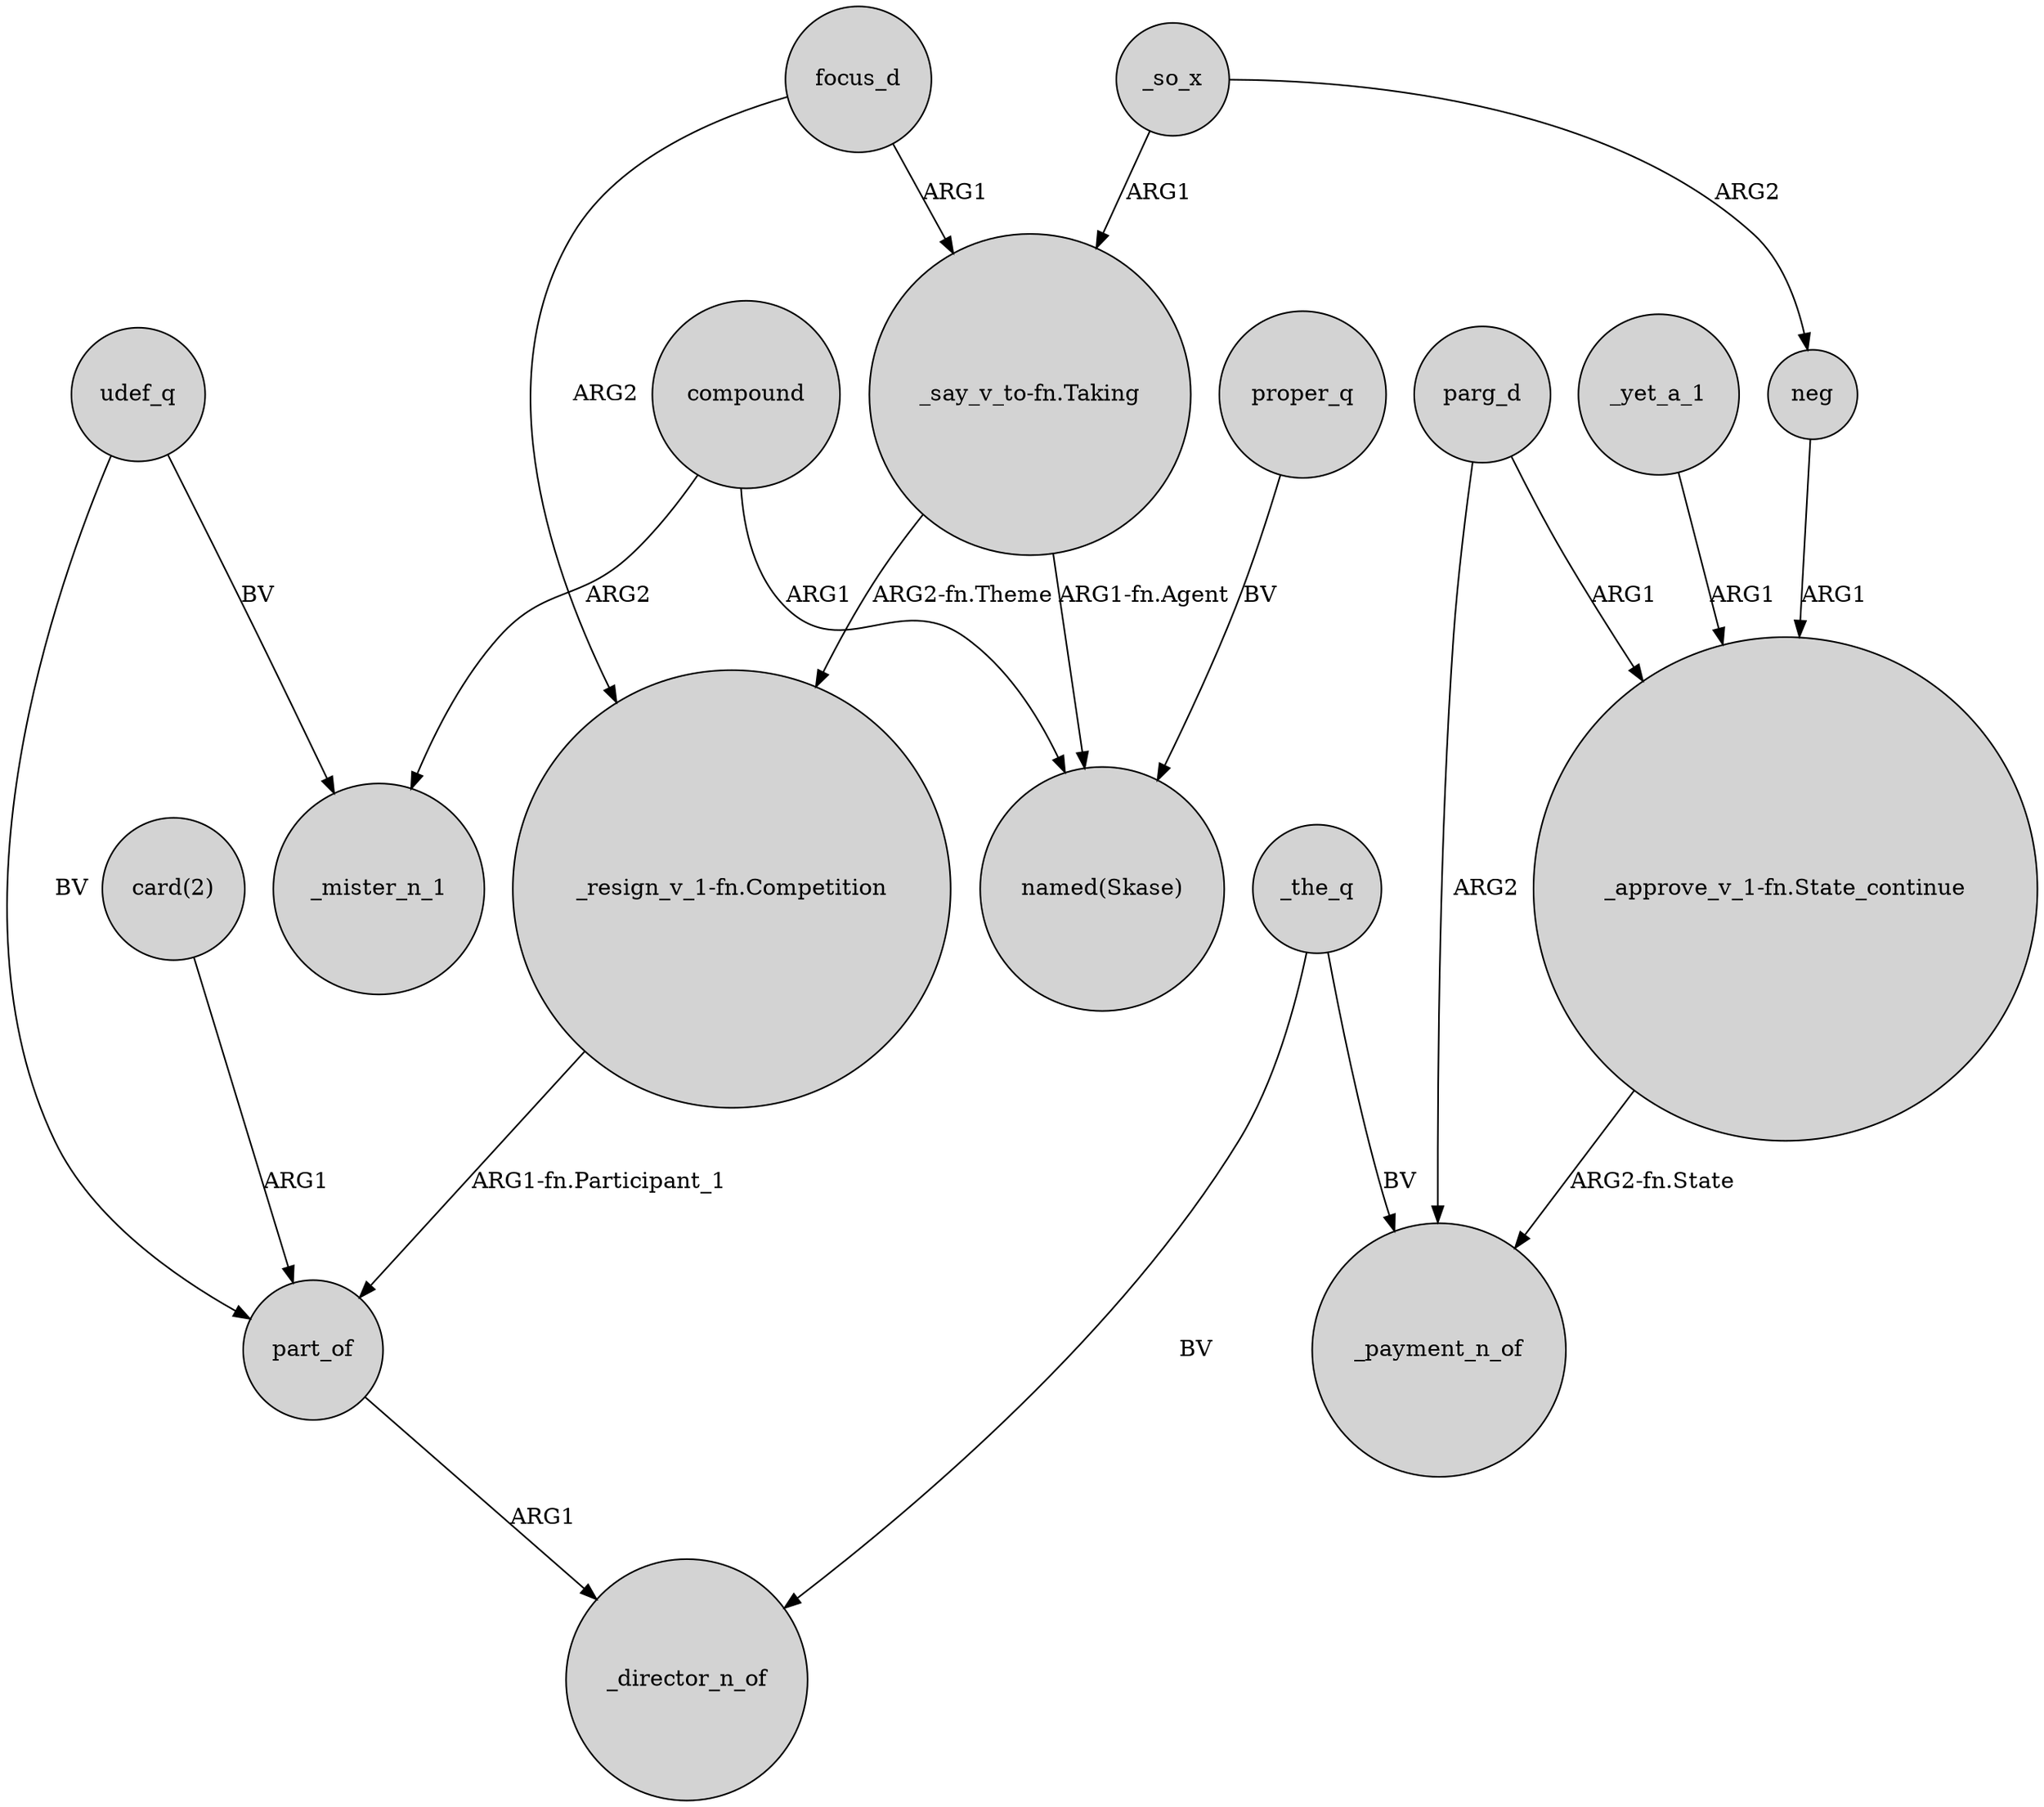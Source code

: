 digraph {
	node [shape=circle style=filled]
	compound -> _mister_n_1 [label=ARG2]
	parg_d -> _payment_n_of [label=ARG2]
	focus_d -> "_say_v_to-fn.Taking" [label=ARG1]
	udef_q -> part_of [label=BV]
	proper_q -> "named(Skase)" [label=BV]
	"_approve_v_1-fn.State_continue" -> _payment_n_of [label="ARG2-fn.State"]
	_the_q -> _director_n_of [label=BV]
	_yet_a_1 -> "_approve_v_1-fn.State_continue" [label=ARG1]
	parg_d -> "_approve_v_1-fn.State_continue" [label=ARG1]
	udef_q -> _mister_n_1 [label=BV]
	"card(2)" -> part_of [label=ARG1]
	"_say_v_to-fn.Taking" -> "named(Skase)" [label="ARG1-fn.Agent"]
	focus_d -> "_resign_v_1-fn.Competition" [label=ARG2]
	_so_x -> "_say_v_to-fn.Taking" [label=ARG1]
	neg -> "_approve_v_1-fn.State_continue" [label=ARG1]
	"_say_v_to-fn.Taking" -> "_resign_v_1-fn.Competition" [label="ARG2-fn.Theme"]
	_so_x -> neg [label=ARG2]
	"_resign_v_1-fn.Competition" -> part_of [label="ARG1-fn.Participant_1"]
	part_of -> _director_n_of [label=ARG1]
	compound -> "named(Skase)" [label=ARG1]
	_the_q -> _payment_n_of [label=BV]
}

